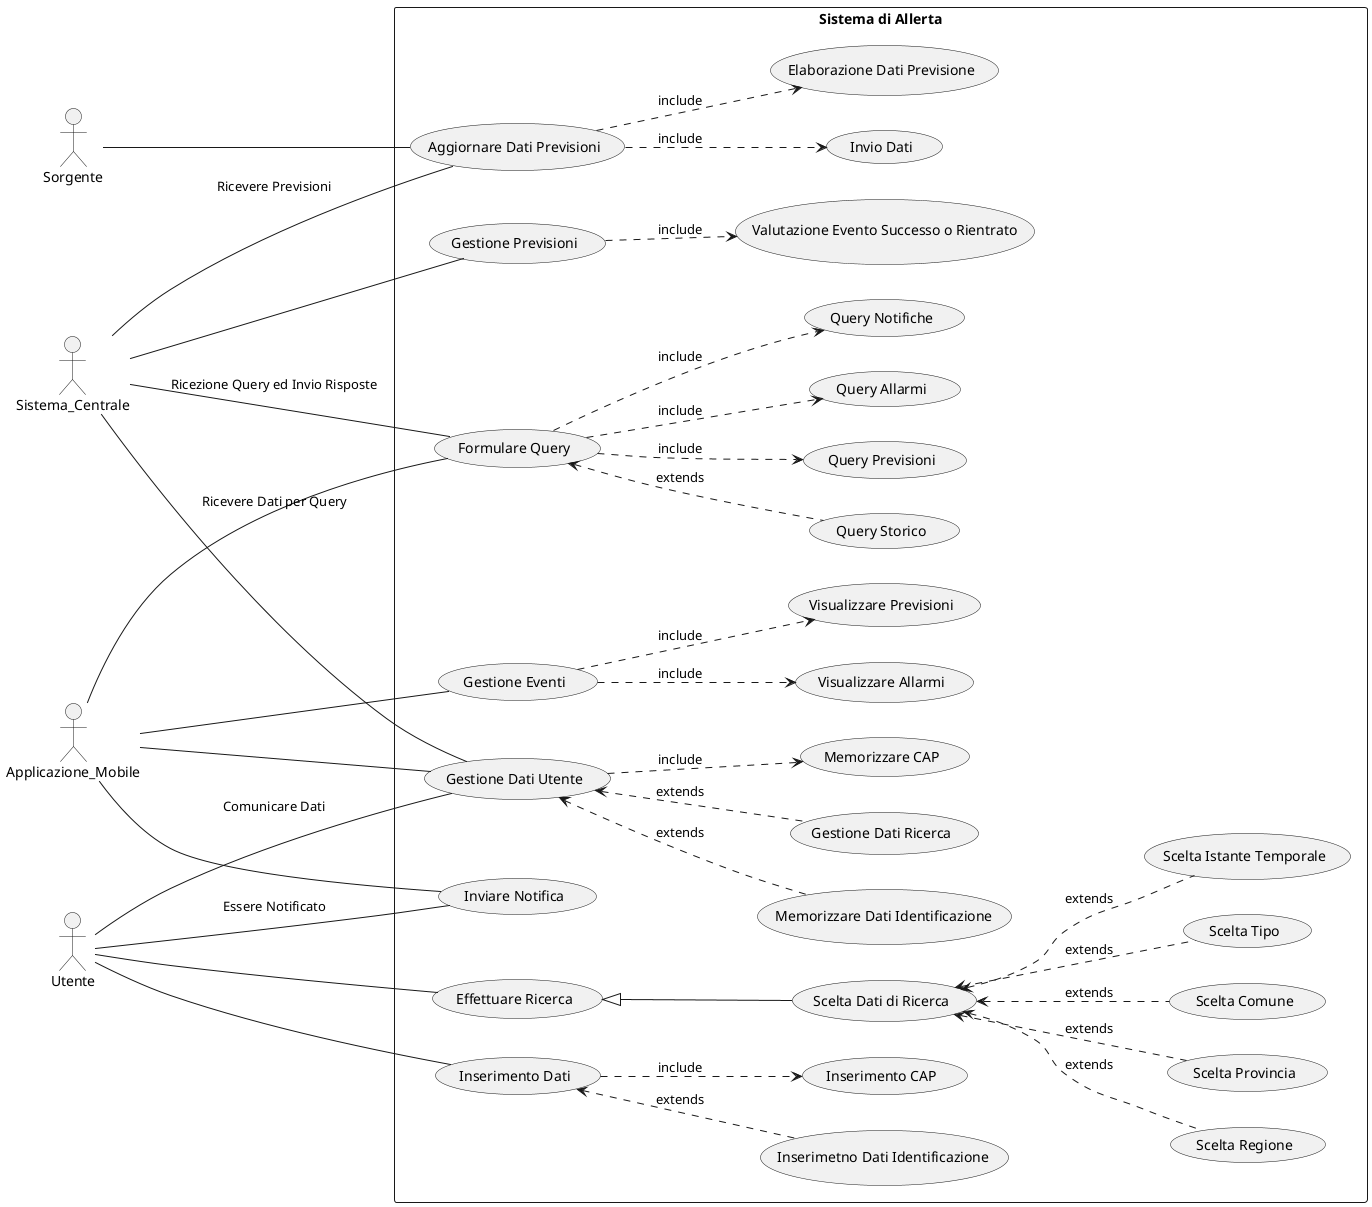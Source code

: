 @startuml
left to right direction
skinparam packageStyle rectangle
actor Sorgente
actor Sistema_Centrale
actor Applicazione_Mobile
actor Utente
rectangle "Sistema di Allerta" {
    Sorgente -- (Aggiornare Dati Previsioni)
    (Aggiornare Dati Previsioni) ..> (Elaborazione Dati Previsione) : include
    (Aggiornare Dati Previsioni) ..> (Invio Dati) : include
    Sistema_Centrale -- (Aggiornare Dati Previsioni) : Ricevere Previsioni
    Sistema_Centrale -- (Gestione Previsioni)
    (Gestione Previsioni) ..> (Valutazione Evento Successo o Rientrato) : include
    Applicazione_Mobile -- (Formulare Query)
    Sistema_Centrale -- (Formulare Query) : Ricezione Query ed Invio Risposte
    (Formulare Query) ..> (Query Previsioni) : include
    (Formulare Query) ..> (Query Allarmi) : include
    (Formulare Query) ..> (Query Notifiche) : include
    (Formulare Query) <.. (Query Storico) : extends
    Applicazione_Mobile -- (Gestione Dati Utente)
    Sistema_Centrale -- (Gestione Dati Utente) : Ricevere Dati per Query
    Utente -- (Gestione Dati Utente) : Comunicare Dati
    (Gestione Dati Utente) ..> (Memorizzare CAP) : include
    (Gestione Dati Utente) <.. (Memorizzare Dati Identificazione) : extends
    (Gestione Dati Utente) <.. (Gestione Dati Ricerca) : extends
    Applicazione_Mobile -- (Inviare Notifica)
    Utente -- (Inviare Notifica) : Essere Notificato
    Applicazione_Mobile -- (Gestione Eventi)
    (Gestione Eventi) ..> (Visualizzare Previsioni) : include
    (Gestione Eventi) ..> (Visualizzare Allarmi) : include
    Utente -- (Inserimento Dati)
    (Inserimento Dati) ..> (Inserimento CAP) : include
    (Inserimento Dati) <.. (Inserimetno Dati Identificazione) : extends
    Utente -- (Effettuare Ricerca)
    (Effettuare Ricerca) <|-- (Scelta Dati di Ricerca)
    (Scelta Dati di Ricerca) <.. (Scelta Regione) : extends
    (Scelta Dati di Ricerca) <.. (Scelta Provincia) : extends
    (Scelta Dati di Ricerca) <.. (Scelta Comune) : extends
    (Scelta Dati di Ricerca) <.. (Scelta Tipo) : extends
    (Scelta Dati di Ricerca) <.. (Scelta Istante Temporale) : extends
}
@enduml
